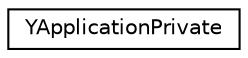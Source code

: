 digraph "Graphical Class Hierarchy"
{
 // LATEX_PDF_SIZE
  edge [fontname="Helvetica",fontsize="10",labelfontname="Helvetica",labelfontsize="10"];
  node [fontname="Helvetica",fontsize="10",shape=record];
  rankdir="LR";
  Node0 [label="YApplicationPrivate",height=0.2,width=0.4,color="black", fillcolor="white", style="filled",URL="$structYApplicationPrivate.html",tooltip=" "];
}
